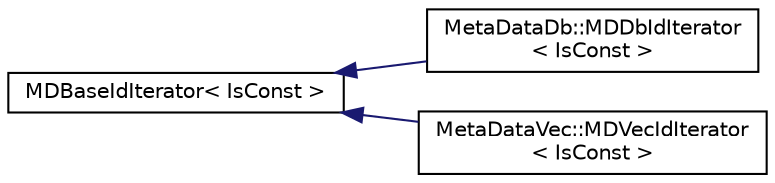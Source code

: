 digraph "Graphical Class Hierarchy"
{
  edge [fontname="Helvetica",fontsize="10",labelfontname="Helvetica",labelfontsize="10"];
  node [fontname="Helvetica",fontsize="10",shape=record];
  rankdir="LR";
  Node0 [label="MDBaseIdIterator\< IsConst \>",height=0.2,width=0.4,color="black", fillcolor="white", style="filled",URL="$structMDBaseIdIterator.html"];
  Node0 -> Node1 [dir="back",color="midnightblue",fontsize="10",style="solid",fontname="Helvetica"];
  Node1 [label="MetaDataDb::MDDbIdIterator\l\< IsConst \>",height=0.2,width=0.4,color="black", fillcolor="white", style="filled",URL="$structMetaDataDb_1_1MDDbIdIterator.html"];
  Node0 -> Node2 [dir="back",color="midnightblue",fontsize="10",style="solid",fontname="Helvetica"];
  Node2 [label="MetaDataVec::MDVecIdIterator\l\< IsConst \>",height=0.2,width=0.4,color="black", fillcolor="white", style="filled",URL="$structMetaDataVec_1_1MDVecIdIterator.html"];
}
